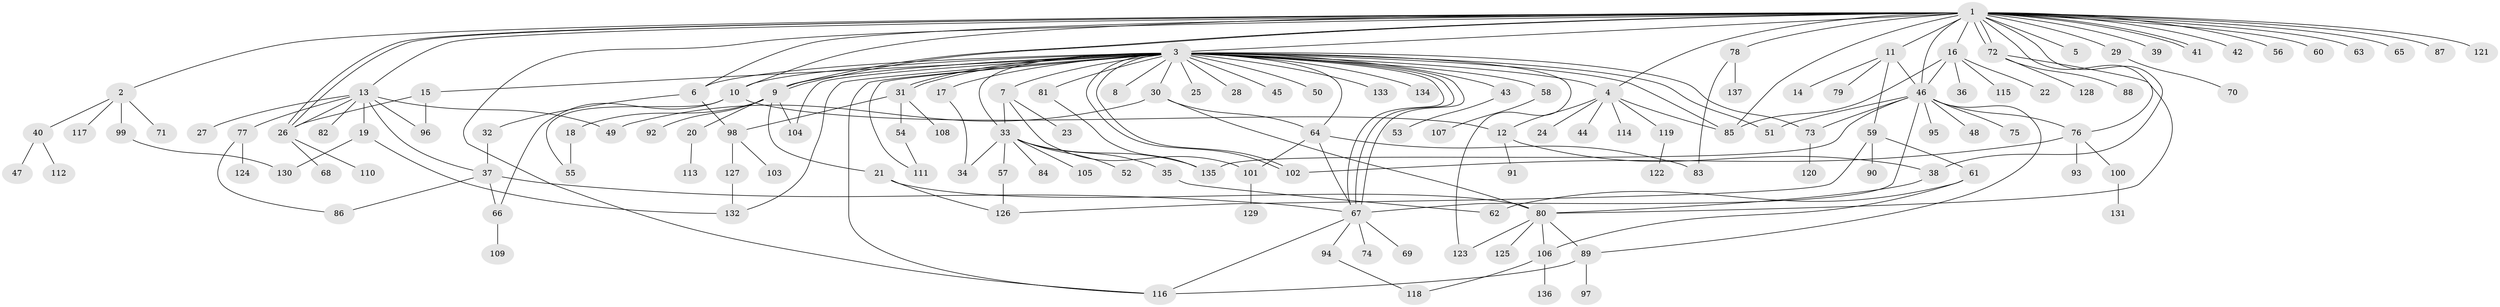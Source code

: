 // coarse degree distribution, {1: 0.3333333333333333, 19: 0.023809523809523808, 3: 0.09523809523809523, 6: 0.07142857142857142, 2: 0.23809523809523808, 7: 0.047619047619047616, 8: 0.023809523809523808, 5: 0.023809523809523808, 4: 0.09523809523809523, 10: 0.023809523809523808, 24: 0.023809523809523808}
// Generated by graph-tools (version 1.1) at 2025/36/03/04/25 23:36:40]
// undirected, 137 vertices, 196 edges
graph export_dot {
  node [color=gray90,style=filled];
  1;
  2;
  3;
  4;
  5;
  6;
  7;
  8;
  9;
  10;
  11;
  12;
  13;
  14;
  15;
  16;
  17;
  18;
  19;
  20;
  21;
  22;
  23;
  24;
  25;
  26;
  27;
  28;
  29;
  30;
  31;
  32;
  33;
  34;
  35;
  36;
  37;
  38;
  39;
  40;
  41;
  42;
  43;
  44;
  45;
  46;
  47;
  48;
  49;
  50;
  51;
  52;
  53;
  54;
  55;
  56;
  57;
  58;
  59;
  60;
  61;
  62;
  63;
  64;
  65;
  66;
  67;
  68;
  69;
  70;
  71;
  72;
  73;
  74;
  75;
  76;
  77;
  78;
  79;
  80;
  81;
  82;
  83;
  84;
  85;
  86;
  87;
  88;
  89;
  90;
  91;
  92;
  93;
  94;
  95;
  96;
  97;
  98;
  99;
  100;
  101;
  102;
  103;
  104;
  105;
  106;
  107;
  108;
  109;
  110;
  111;
  112;
  113;
  114;
  115;
  116;
  117;
  118;
  119;
  120;
  121;
  122;
  123;
  124;
  125;
  126;
  127;
  128;
  129;
  130;
  131;
  132;
  133;
  134;
  135;
  136;
  137;
  1 -- 2;
  1 -- 3;
  1 -- 4;
  1 -- 5;
  1 -- 6;
  1 -- 9;
  1 -- 9;
  1 -- 10;
  1 -- 11;
  1 -- 13;
  1 -- 16;
  1 -- 26;
  1 -- 26;
  1 -- 29;
  1 -- 38;
  1 -- 39;
  1 -- 41;
  1 -- 41;
  1 -- 42;
  1 -- 46;
  1 -- 56;
  1 -- 60;
  1 -- 63;
  1 -- 65;
  1 -- 72;
  1 -- 72;
  1 -- 76;
  1 -- 78;
  1 -- 85;
  1 -- 87;
  1 -- 116;
  1 -- 121;
  2 -- 40;
  2 -- 71;
  2 -- 99;
  2 -- 117;
  3 -- 4;
  3 -- 6;
  3 -- 7;
  3 -- 8;
  3 -- 9;
  3 -- 10;
  3 -- 15;
  3 -- 17;
  3 -- 25;
  3 -- 28;
  3 -- 30;
  3 -- 31;
  3 -- 31;
  3 -- 33;
  3 -- 43;
  3 -- 45;
  3 -- 50;
  3 -- 51;
  3 -- 58;
  3 -- 64;
  3 -- 67;
  3 -- 67;
  3 -- 67;
  3 -- 73;
  3 -- 81;
  3 -- 85;
  3 -- 102;
  3 -- 102;
  3 -- 104;
  3 -- 111;
  3 -- 116;
  3 -- 123;
  3 -- 132;
  3 -- 133;
  3 -- 134;
  4 -- 12;
  4 -- 24;
  4 -- 44;
  4 -- 85;
  4 -- 114;
  4 -- 119;
  6 -- 32;
  6 -- 98;
  7 -- 23;
  7 -- 33;
  7 -- 101;
  9 -- 18;
  9 -- 20;
  9 -- 21;
  9 -- 92;
  9 -- 104;
  10 -- 12;
  10 -- 55;
  10 -- 66;
  11 -- 14;
  11 -- 46;
  11 -- 59;
  11 -- 79;
  12 -- 38;
  12 -- 91;
  13 -- 19;
  13 -- 26;
  13 -- 27;
  13 -- 37;
  13 -- 49;
  13 -- 77;
  13 -- 82;
  13 -- 96;
  15 -- 26;
  15 -- 96;
  16 -- 22;
  16 -- 36;
  16 -- 46;
  16 -- 85;
  16 -- 115;
  17 -- 34;
  18 -- 55;
  19 -- 130;
  19 -- 132;
  20 -- 113;
  21 -- 80;
  21 -- 126;
  26 -- 68;
  26 -- 110;
  29 -- 70;
  30 -- 49;
  30 -- 64;
  30 -- 80;
  31 -- 54;
  31 -- 98;
  31 -- 108;
  32 -- 37;
  33 -- 34;
  33 -- 35;
  33 -- 52;
  33 -- 57;
  33 -- 84;
  33 -- 105;
  33 -- 135;
  35 -- 62;
  37 -- 66;
  37 -- 67;
  37 -- 86;
  38 -- 80;
  40 -- 47;
  40 -- 112;
  43 -- 53;
  46 -- 48;
  46 -- 51;
  46 -- 67;
  46 -- 73;
  46 -- 75;
  46 -- 76;
  46 -- 89;
  46 -- 95;
  46 -- 135;
  54 -- 111;
  57 -- 126;
  58 -- 107;
  59 -- 61;
  59 -- 90;
  59 -- 126;
  61 -- 62;
  61 -- 106;
  64 -- 67;
  64 -- 83;
  64 -- 101;
  66 -- 109;
  67 -- 69;
  67 -- 74;
  67 -- 94;
  67 -- 116;
  72 -- 80;
  72 -- 88;
  72 -- 128;
  73 -- 120;
  76 -- 93;
  76 -- 100;
  76 -- 102;
  77 -- 86;
  77 -- 124;
  78 -- 83;
  78 -- 137;
  80 -- 89;
  80 -- 106;
  80 -- 123;
  80 -- 125;
  81 -- 135;
  89 -- 97;
  89 -- 116;
  94 -- 118;
  98 -- 103;
  98 -- 127;
  99 -- 130;
  100 -- 131;
  101 -- 129;
  106 -- 118;
  106 -- 136;
  119 -- 122;
  127 -- 132;
}

